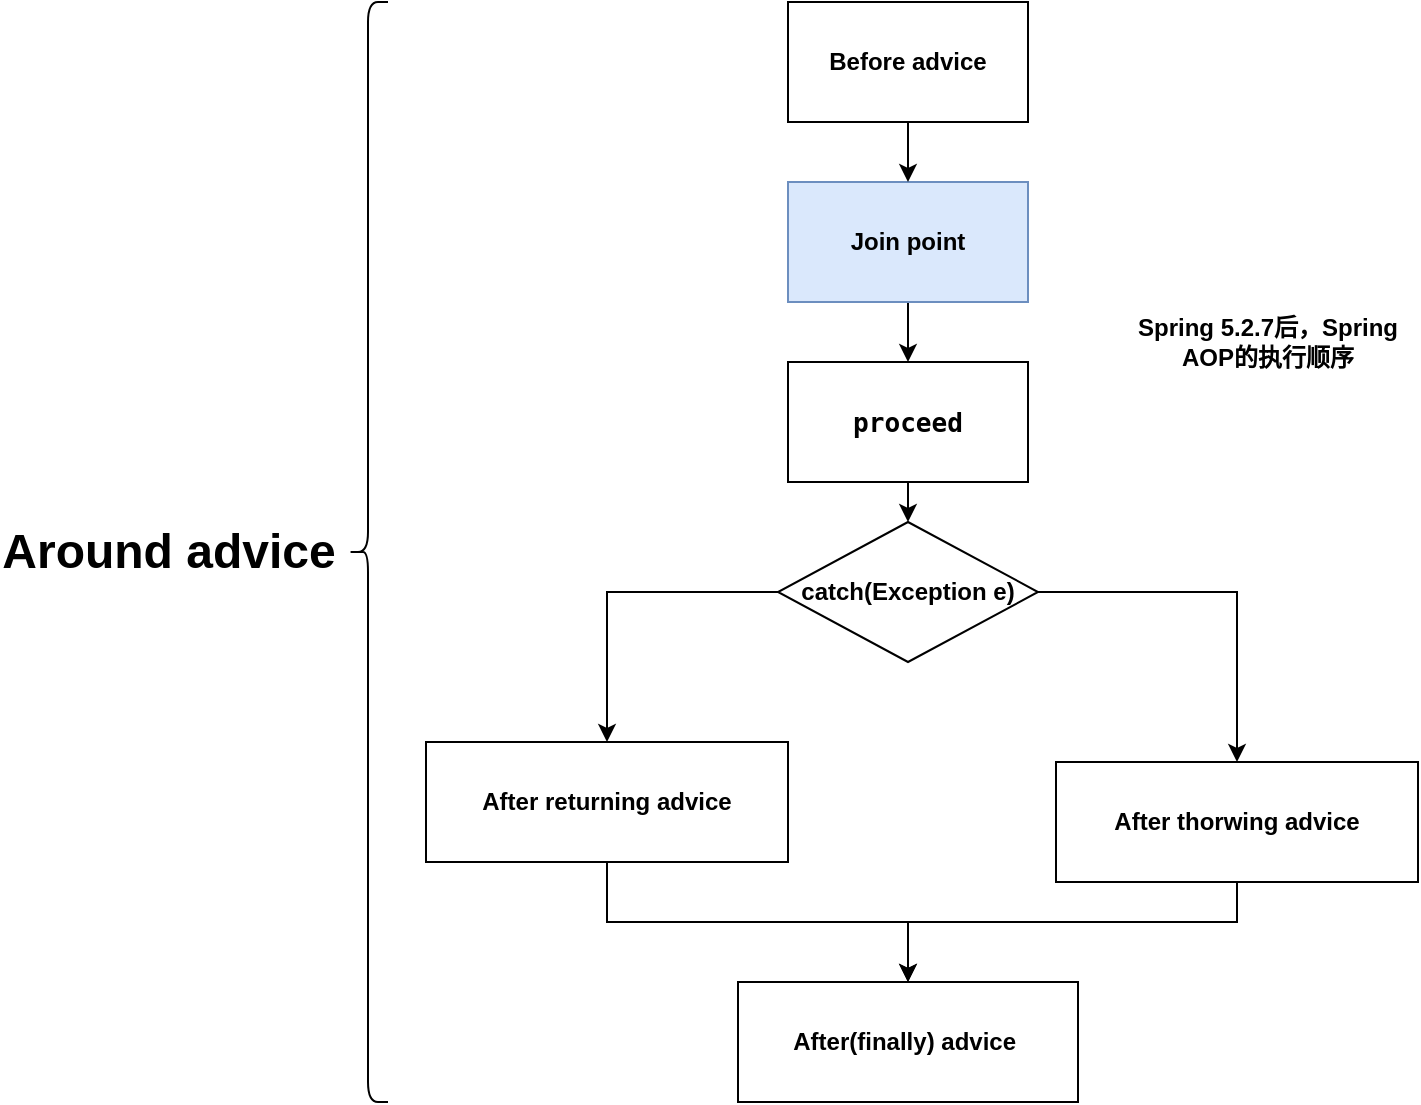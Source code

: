 <mxfile version="14.1.8" type="device"><diagram id="C5RBs43oDa-KdzZeNtuy" name="Page-1"><mxGraphModel dx="2105" dy="641" grid="1" gridSize="10" guides="1" tooltips="1" connect="1" arrows="0" fold="1" page="1" pageScale="1" pageWidth="827" pageHeight="1169" math="0" shadow="0"><root><mxCell id="WIyWlLk6GJQsqaUBKTNV-0"/><mxCell id="WIyWlLk6GJQsqaUBKTNV-1" parent="WIyWlLk6GJQsqaUBKTNV-0"/><mxCell id="O8cVj68KmAeOhugfbv_W-12" style="edgeStyle=orthogonalEdgeStyle;rounded=0;orthogonalLoop=1;jettySize=auto;html=1;exitX=0.5;exitY=1;exitDx=0;exitDy=0;" edge="1" parent="WIyWlLk6GJQsqaUBKTNV-1" source="O8cVj68KmAeOhugfbv_W-0" target="O8cVj68KmAeOhugfbv_W-5"><mxGeometry relative="1" as="geometry"/></mxCell><mxCell id="O8cVj68KmAeOhugfbv_W-0" value="&lt;b&gt;Join point&lt;/b&gt;" style="rounded=0;whiteSpace=wrap;html=1;fillColor=#dae8fc;strokeColor=#6c8ebf;" vertex="1" parent="WIyWlLk6GJQsqaUBKTNV-1"><mxGeometry x="280" y="220" width="120" height="60" as="geometry"/></mxCell><mxCell id="O8cVj68KmAeOhugfbv_W-11" style="edgeStyle=orthogonalEdgeStyle;rounded=0;orthogonalLoop=1;jettySize=auto;html=1;exitX=0.5;exitY=1;exitDx=0;exitDy=0;" edge="1" parent="WIyWlLk6GJQsqaUBKTNV-1" source="O8cVj68KmAeOhugfbv_W-1" target="O8cVj68KmAeOhugfbv_W-0"><mxGeometry relative="1" as="geometry"/></mxCell><mxCell id="O8cVj68KmAeOhugfbv_W-1" value="&lt;b&gt;Before advice&lt;/b&gt;" style="rounded=0;whiteSpace=wrap;html=1;" vertex="1" parent="WIyWlLk6GJQsqaUBKTNV-1"><mxGeometry x="280" y="130" width="120" height="60" as="geometry"/></mxCell><mxCell id="O8cVj68KmAeOhugfbv_W-13" style="edgeStyle=orthogonalEdgeStyle;rounded=0;orthogonalLoop=1;jettySize=auto;html=1;exitX=0.5;exitY=1;exitDx=0;exitDy=0;entryX=0.5;entryY=0;entryDx=0;entryDy=0;" edge="1" parent="WIyWlLk6GJQsqaUBKTNV-1" source="O8cVj68KmAeOhugfbv_W-5" target="O8cVj68KmAeOhugfbv_W-8"><mxGeometry relative="1" as="geometry"/></mxCell><mxCell id="O8cVj68KmAeOhugfbv_W-5" value="&lt;pre style=&quot;background-color: rgb(255 , 255 , 255) ; font-family: &amp;#34;jetbrains mono&amp;#34; , monospace ; font-size: 9.8pt&quot;&gt;&lt;b&gt;proceed&lt;/b&gt;&lt;/pre&gt;" style="rounded=0;whiteSpace=wrap;html=1;" vertex="1" parent="WIyWlLk6GJQsqaUBKTNV-1"><mxGeometry x="280" y="310" width="120" height="60" as="geometry"/></mxCell><mxCell id="O8cVj68KmAeOhugfbv_W-23" style="edgeStyle=orthogonalEdgeStyle;rounded=0;orthogonalLoop=1;jettySize=auto;html=1;exitX=0.5;exitY=1;exitDx=0;exitDy=0;entryX=0.5;entryY=0;entryDx=0;entryDy=0;" edge="1" parent="WIyWlLk6GJQsqaUBKTNV-1" source="O8cVj68KmAeOhugfbv_W-6" target="O8cVj68KmAeOhugfbv_W-14"><mxGeometry relative="1" as="geometry"/></mxCell><mxCell id="O8cVj68KmAeOhugfbv_W-6" value="&lt;b&gt;After returning advice&lt;/b&gt;" style="rounded=0;whiteSpace=wrap;html=1;" vertex="1" parent="WIyWlLk6GJQsqaUBKTNV-1"><mxGeometry x="99" y="500" width="181" height="60" as="geometry"/></mxCell><mxCell id="O8cVj68KmAeOhugfbv_W-22" style="edgeStyle=orthogonalEdgeStyle;rounded=0;orthogonalLoop=1;jettySize=auto;html=1;exitX=0.5;exitY=1;exitDx=0;exitDy=0;" edge="1" parent="WIyWlLk6GJQsqaUBKTNV-1" source="O8cVj68KmAeOhugfbv_W-7" target="O8cVj68KmAeOhugfbv_W-14"><mxGeometry relative="1" as="geometry"><Array as="points"><mxPoint x="505" y="590"/><mxPoint x="340" y="590"/></Array></mxGeometry></mxCell><mxCell id="O8cVj68KmAeOhugfbv_W-7" value="&lt;b&gt;After thorwing advice&lt;/b&gt;" style="rounded=0;whiteSpace=wrap;html=1;" vertex="1" parent="WIyWlLk6GJQsqaUBKTNV-1"><mxGeometry x="414" y="510" width="181" height="60" as="geometry"/></mxCell><mxCell id="O8cVj68KmAeOhugfbv_W-9" style="edgeStyle=orthogonalEdgeStyle;rounded=0;orthogonalLoop=1;jettySize=auto;html=1;entryX=0.5;entryY=0;entryDx=0;entryDy=0;" edge="1" parent="WIyWlLk6GJQsqaUBKTNV-1" source="O8cVj68KmAeOhugfbv_W-8" target="O8cVj68KmAeOhugfbv_W-6"><mxGeometry relative="1" as="geometry"><Array as="points"><mxPoint x="190" y="425"/></Array></mxGeometry></mxCell><mxCell id="O8cVj68KmAeOhugfbv_W-10" style="edgeStyle=orthogonalEdgeStyle;rounded=0;orthogonalLoop=1;jettySize=auto;html=1;exitX=1;exitY=0.5;exitDx=0;exitDy=0;" edge="1" parent="WIyWlLk6GJQsqaUBKTNV-1" source="O8cVj68KmAeOhugfbv_W-8" target="O8cVj68KmAeOhugfbv_W-7"><mxGeometry relative="1" as="geometry"/></mxCell><mxCell id="O8cVj68KmAeOhugfbv_W-8" value="&lt;b&gt;catch(Exception e)&lt;/b&gt;" style="rhombus;whiteSpace=wrap;html=1;" vertex="1" parent="WIyWlLk6GJQsqaUBKTNV-1"><mxGeometry x="275" y="390" width="130" height="70" as="geometry"/></mxCell><mxCell id="O8cVj68KmAeOhugfbv_W-14" value="&lt;b&gt;After(finally) advice&amp;nbsp;&lt;/b&gt;" style="rounded=0;whiteSpace=wrap;html=1;" vertex="1" parent="WIyWlLk6GJQsqaUBKTNV-1"><mxGeometry x="255" y="620" width="170" height="60" as="geometry"/></mxCell><mxCell id="O8cVj68KmAeOhugfbv_W-17" value="&lt;b&gt;Spring 5.2.7后，Spring AOP的执行顺序&lt;/b&gt;" style="text;html=1;strokeColor=none;fillColor=none;align=center;verticalAlign=middle;whiteSpace=wrap;rounded=0;" vertex="1" parent="WIyWlLk6GJQsqaUBKTNV-1"><mxGeometry x="445" y="280" width="150" height="40" as="geometry"/></mxCell><mxCell id="O8cVj68KmAeOhugfbv_W-24" value="" style="shape=curlyBracket;whiteSpace=wrap;html=1;rounded=1;" vertex="1" parent="WIyWlLk6GJQsqaUBKTNV-1"><mxGeometry x="60" y="130" width="20" height="550" as="geometry"/></mxCell><mxCell id="O8cVj68KmAeOhugfbv_W-25" value="Around advice" style="text;strokeColor=none;fillColor=none;html=1;fontSize=24;fontStyle=1;verticalAlign=middle;align=center;" vertex="1" parent="WIyWlLk6GJQsqaUBKTNV-1"><mxGeometry x="-80" y="385" width="100" height="40" as="geometry"/></mxCell></root></mxGraphModel></diagram></mxfile>